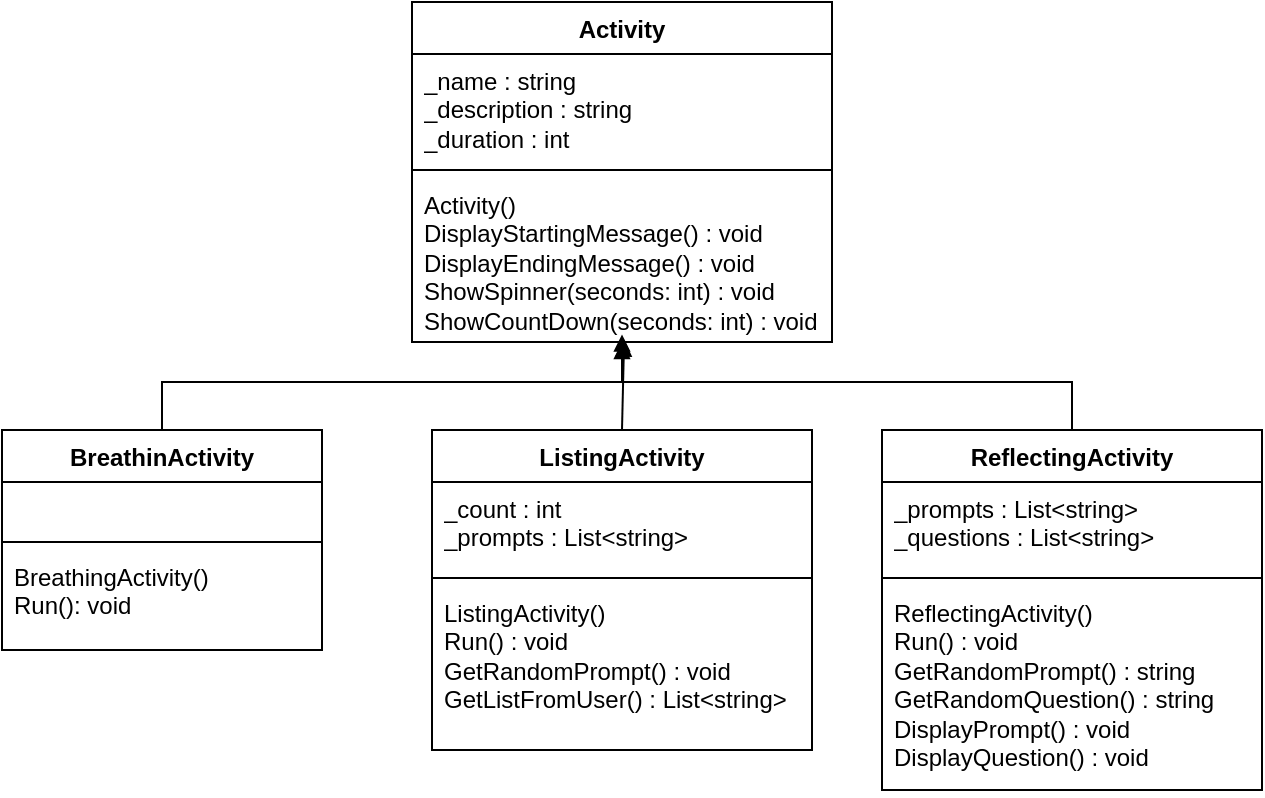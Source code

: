 <mxfile version="26.0.11">
  <diagram name="Page-1" id="4sxNXGf1fZeycoe-Hj7i">
    <mxGraphModel dx="1042" dy="1665" grid="1" gridSize="10" guides="1" tooltips="1" connect="1" arrows="1" fold="1" page="1" pageScale="1" pageWidth="850" pageHeight="1100" math="0" shadow="0">
      <root>
        <mxCell id="0" />
        <mxCell id="1" parent="0" />
        <mxCell id="9pYm1Za6eoE_XLGIfY4h-7" value="" style="html=1;verticalAlign=bottom;endArrow=block;curved=0;rounded=0;exitX=0.5;exitY=0;exitDx=0;exitDy=0;entryX=0.505;entryY=0.985;entryDx=0;entryDy=0;entryPerimeter=0;" parent="1" source="9pYm1Za6eoE_XLGIfY4h-22" target="9pYm1Za6eoE_XLGIfY4h-16" edge="1">
          <mxGeometry width="80" relative="1" as="geometry">
            <mxPoint x="360" y="210" as="sourcePoint" />
            <mxPoint x="360" y="140" as="targetPoint" />
            <mxPoint as="offset" />
          </mxGeometry>
        </mxCell>
        <mxCell id="9pYm1Za6eoE_XLGIfY4h-11" value="" style="html=1;verticalAlign=bottom;endArrow=block;curved=0;rounded=0;" parent="1" source="9pYm1Za6eoE_XLGIfY4h-18" target="9pYm1Za6eoE_XLGIfY4h-16" edge="1">
          <mxGeometry width="80" relative="1" as="geometry">
            <mxPoint x="190" y="210" as="sourcePoint" />
            <mxPoint x="360" y="140" as="targetPoint" />
            <mxPoint as="offset" />
            <Array as="points">
              <mxPoint x="130" y="180" />
              <mxPoint x="360" y="180" />
            </Array>
          </mxGeometry>
        </mxCell>
        <mxCell id="9pYm1Za6eoE_XLGIfY4h-12" value="" style="html=1;verticalAlign=bottom;endArrow=block;curved=0;rounded=0;exitX=0.5;exitY=0;exitDx=0;exitDy=0;entryX=0.5;entryY=0.954;entryDx=0;entryDy=0;entryPerimeter=0;" parent="1" source="9pYm1Za6eoE_XLGIfY4h-27" target="9pYm1Za6eoE_XLGIfY4h-16" edge="1">
          <mxGeometry width="80" relative="1" as="geometry">
            <mxPoint x="530" y="210" as="sourcePoint" />
            <mxPoint x="360" y="140" as="targetPoint" />
            <mxPoint as="offset" />
            <Array as="points">
              <mxPoint x="585" y="180" />
              <mxPoint x="360" y="180" />
            </Array>
          </mxGeometry>
        </mxCell>
        <mxCell id="9pYm1Za6eoE_XLGIfY4h-13" value="Activity" style="swimlane;fontStyle=1;align=center;verticalAlign=top;childLayout=stackLayout;horizontal=1;startSize=26;horizontalStack=0;resizeParent=1;resizeParentMax=0;resizeLast=0;collapsible=1;marginBottom=0;whiteSpace=wrap;html=1;" parent="1" vertex="1">
          <mxGeometry x="255" y="-10" width="210" height="170" as="geometry" />
        </mxCell>
        <mxCell id="9pYm1Za6eoE_XLGIfY4h-14" value="_name : string&lt;div&gt;_description : string&lt;/div&gt;&lt;div&gt;_duration : int&lt;/div&gt;" style="text;strokeColor=none;fillColor=none;align=left;verticalAlign=top;spacingLeft=4;spacingRight=4;overflow=hidden;rotatable=0;points=[[0,0.5],[1,0.5]];portConstraint=eastwest;whiteSpace=wrap;html=1;" parent="9pYm1Za6eoE_XLGIfY4h-13" vertex="1">
          <mxGeometry y="26" width="210" height="54" as="geometry" />
        </mxCell>
        <mxCell id="9pYm1Za6eoE_XLGIfY4h-15" value="" style="line;strokeWidth=1;fillColor=none;align=left;verticalAlign=middle;spacingTop=-1;spacingLeft=3;spacingRight=3;rotatable=0;labelPosition=right;points=[];portConstraint=eastwest;strokeColor=inherit;" parent="9pYm1Za6eoE_XLGIfY4h-13" vertex="1">
          <mxGeometry y="80" width="210" height="8" as="geometry" />
        </mxCell>
        <mxCell id="9pYm1Za6eoE_XLGIfY4h-16" value="Activity()&lt;div&gt;DisplayStartingMessage() : void&lt;/div&gt;&lt;div&gt;DisplayEndingMessage() : void&lt;/div&gt;&lt;div&gt;ShowSpinner(seconds: int) : void&lt;/div&gt;&lt;div&gt;ShowCountDown(seconds: int) : void&lt;/div&gt;" style="text;strokeColor=none;fillColor=none;align=left;verticalAlign=top;spacingLeft=4;spacingRight=4;overflow=hidden;rotatable=0;points=[[0,0.5],[1,0.5]];portConstraint=eastwest;whiteSpace=wrap;html=1;" parent="9pYm1Za6eoE_XLGIfY4h-13" vertex="1">
          <mxGeometry y="88" width="210" height="82" as="geometry" />
        </mxCell>
        <mxCell id="9pYm1Za6eoE_XLGIfY4h-18" value="BreathinActivity" style="swimlane;fontStyle=1;align=center;verticalAlign=top;childLayout=stackLayout;horizontal=1;startSize=26;horizontalStack=0;resizeParent=1;resizeParentMax=0;resizeLast=0;collapsible=1;marginBottom=0;whiteSpace=wrap;html=1;" parent="1" vertex="1">
          <mxGeometry x="50" y="204" width="160" height="110" as="geometry" />
        </mxCell>
        <mxCell id="9pYm1Za6eoE_XLGIfY4h-19" value="&amp;nbsp;" style="text;strokeColor=none;fillColor=none;align=left;verticalAlign=top;spacingLeft=4;spacingRight=4;overflow=hidden;rotatable=0;points=[[0,0.5],[1,0.5]];portConstraint=eastwest;whiteSpace=wrap;html=1;" parent="9pYm1Za6eoE_XLGIfY4h-18" vertex="1">
          <mxGeometry y="26" width="160" height="26" as="geometry" />
        </mxCell>
        <mxCell id="9pYm1Za6eoE_XLGIfY4h-20" value="" style="line;strokeWidth=1;fillColor=none;align=left;verticalAlign=middle;spacingTop=-1;spacingLeft=3;spacingRight=3;rotatable=0;labelPosition=right;points=[];portConstraint=eastwest;strokeColor=inherit;" parent="9pYm1Za6eoE_XLGIfY4h-18" vertex="1">
          <mxGeometry y="52" width="160" height="8" as="geometry" />
        </mxCell>
        <mxCell id="9pYm1Za6eoE_XLGIfY4h-21" value="BreathingActivity()&lt;div&gt;Run(): void&lt;/div&gt;" style="text;strokeColor=none;fillColor=none;align=left;verticalAlign=top;spacingLeft=4;spacingRight=4;overflow=hidden;rotatable=0;points=[[0,0.5],[1,0.5]];portConstraint=eastwest;whiteSpace=wrap;html=1;" parent="9pYm1Za6eoE_XLGIfY4h-18" vertex="1">
          <mxGeometry y="60" width="160" height="50" as="geometry" />
        </mxCell>
        <mxCell id="9pYm1Za6eoE_XLGIfY4h-22" value="ListingActivity" style="swimlane;fontStyle=1;align=center;verticalAlign=top;childLayout=stackLayout;horizontal=1;startSize=26;horizontalStack=0;resizeParent=1;resizeParentMax=0;resizeLast=0;collapsible=1;marginBottom=0;whiteSpace=wrap;html=1;" parent="1" vertex="1">
          <mxGeometry x="265" y="204" width="190" height="160" as="geometry" />
        </mxCell>
        <mxCell id="9pYm1Za6eoE_XLGIfY4h-23" value="_count : int&lt;div&gt;_prompts : List&amp;lt;string&amp;gt;&lt;/div&gt;" style="text;strokeColor=none;fillColor=none;align=left;verticalAlign=top;spacingLeft=4;spacingRight=4;overflow=hidden;rotatable=0;points=[[0,0.5],[1,0.5]];portConstraint=eastwest;whiteSpace=wrap;html=1;" parent="9pYm1Za6eoE_XLGIfY4h-22" vertex="1">
          <mxGeometry y="26" width="190" height="44" as="geometry" />
        </mxCell>
        <mxCell id="9pYm1Za6eoE_XLGIfY4h-24" value="" style="line;strokeWidth=1;fillColor=none;align=left;verticalAlign=middle;spacingTop=-1;spacingLeft=3;spacingRight=3;rotatable=0;labelPosition=right;points=[];portConstraint=eastwest;strokeColor=inherit;" parent="9pYm1Za6eoE_XLGIfY4h-22" vertex="1">
          <mxGeometry y="70" width="190" height="8" as="geometry" />
        </mxCell>
        <mxCell id="9pYm1Za6eoE_XLGIfY4h-25" value="ListingActivity()&lt;div&gt;Run() : void&lt;/div&gt;&lt;div&gt;GetRandomPrompt() : void&lt;/div&gt;&lt;div&gt;GetListFromUser() : List&amp;lt;string&amp;gt;&lt;/div&gt;" style="text;strokeColor=none;fillColor=none;align=left;verticalAlign=top;spacingLeft=4;spacingRight=4;overflow=hidden;rotatable=0;points=[[0,0.5],[1,0.5]];portConstraint=eastwest;whiteSpace=wrap;html=1;" parent="9pYm1Za6eoE_XLGIfY4h-22" vertex="1">
          <mxGeometry y="78" width="190" height="82" as="geometry" />
        </mxCell>
        <mxCell id="9pYm1Za6eoE_XLGIfY4h-27" value="ReflectingActivity" style="swimlane;fontStyle=1;align=center;verticalAlign=top;childLayout=stackLayout;horizontal=1;startSize=26;horizontalStack=0;resizeParent=1;resizeParentMax=0;resizeLast=0;collapsible=1;marginBottom=0;whiteSpace=wrap;html=1;" parent="1" vertex="1">
          <mxGeometry x="490" y="204" width="190" height="180" as="geometry" />
        </mxCell>
        <mxCell id="9pYm1Za6eoE_XLGIfY4h-28" value="_prompts&lt;span style=&quot;white-space: pre;&quot;&gt;&#x9;&lt;/span&gt;: List&amp;lt;string&amp;gt;&lt;div&gt;_questions : List&amp;lt;string&amp;gt;&lt;/div&gt;" style="text;strokeColor=none;fillColor=none;align=left;verticalAlign=top;spacingLeft=4;spacingRight=4;overflow=hidden;rotatable=0;points=[[0,0.5],[1,0.5]];portConstraint=eastwest;whiteSpace=wrap;html=1;" parent="9pYm1Za6eoE_XLGIfY4h-27" vertex="1">
          <mxGeometry y="26" width="190" height="44" as="geometry" />
        </mxCell>
        <mxCell id="9pYm1Za6eoE_XLGIfY4h-29" value="" style="line;strokeWidth=1;fillColor=none;align=left;verticalAlign=middle;spacingTop=-1;spacingLeft=3;spacingRight=3;rotatable=0;labelPosition=right;points=[];portConstraint=eastwest;strokeColor=inherit;" parent="9pYm1Za6eoE_XLGIfY4h-27" vertex="1">
          <mxGeometry y="70" width="190" height="8" as="geometry" />
        </mxCell>
        <mxCell id="9pYm1Za6eoE_XLGIfY4h-30" value="ReflectingActivity()&lt;div&gt;Run() : void&lt;/div&gt;&lt;div&gt;GetRandomPrompt() : string&lt;/div&gt;&lt;div&gt;GetRandomQuestion() : string&lt;/div&gt;&lt;div&gt;DisplayPrompt() : void&lt;/div&gt;&lt;div&gt;DisplayQuestion() : void&lt;/div&gt;" style="text;strokeColor=none;fillColor=none;align=left;verticalAlign=top;spacingLeft=4;spacingRight=4;overflow=hidden;rotatable=0;points=[[0,0.5],[1,0.5]];portConstraint=eastwest;whiteSpace=wrap;html=1;" parent="9pYm1Za6eoE_XLGIfY4h-27" vertex="1">
          <mxGeometry y="78" width="190" height="102" as="geometry" />
        </mxCell>
      </root>
    </mxGraphModel>
  </diagram>
</mxfile>
